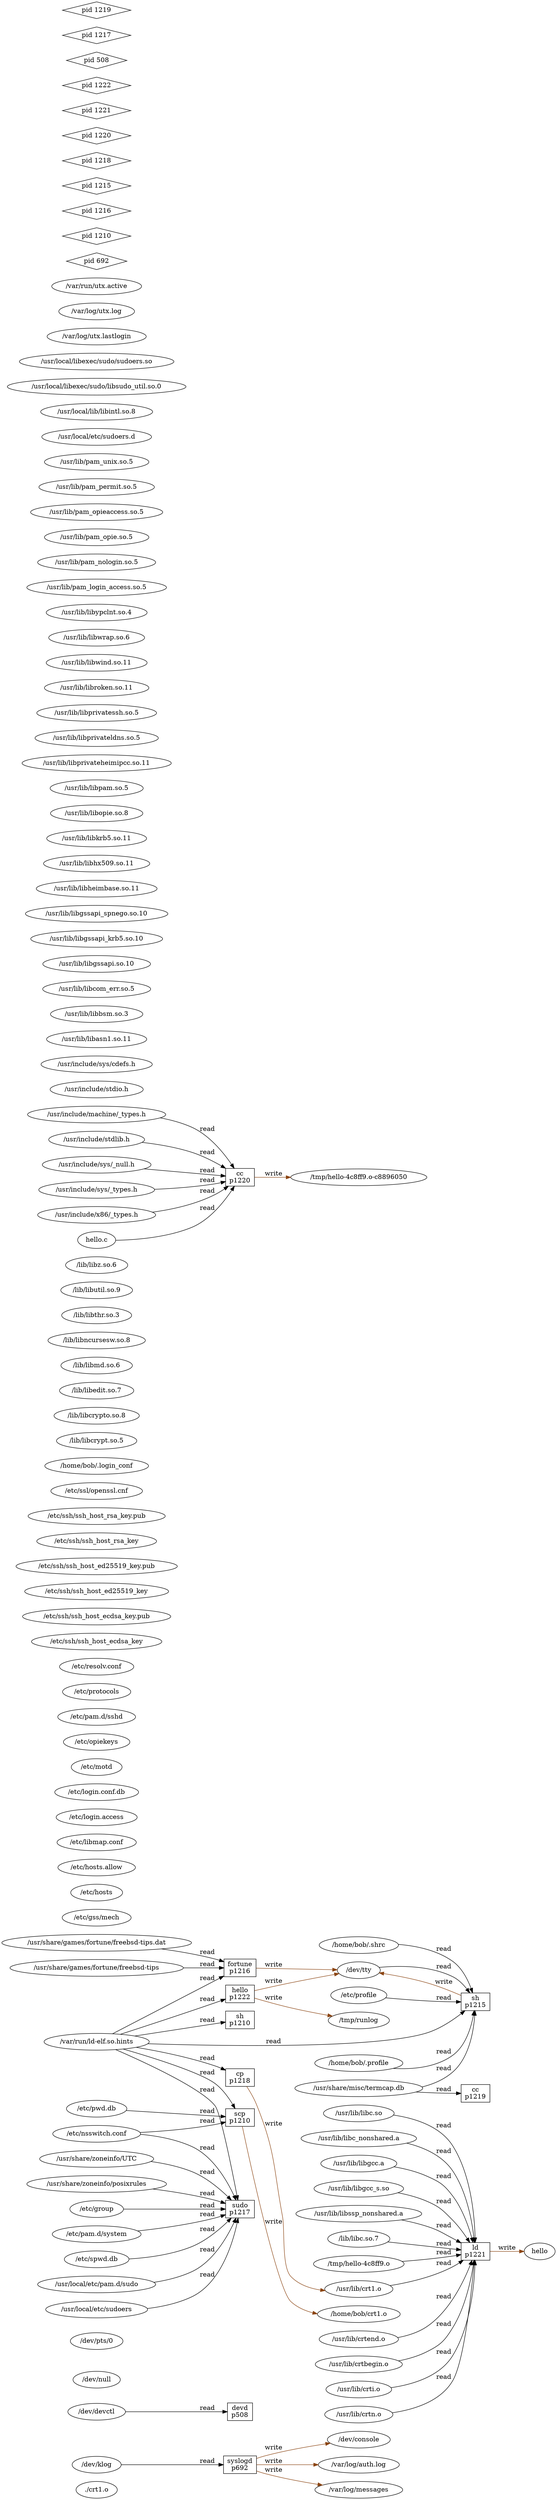strict digraph buildinject {
rankdir="LR";
"f_./crt1.o" [label="./crt1.o"];
"f_/dev/console" [label="/dev/console"];
"f_/dev/devctl" [label="/dev/devctl"];
"f_/dev/klog" [label="/dev/klog"];
"f_/dev/null" [label="/dev/null"];
"f_/dev/pts/0" [label="/dev/pts/0"];
"f_/dev/tty" [label="/dev/tty"];
"f_/etc/group" [label="/etc/group"];
"f_/etc/gss/mech" [label="/etc/gss/mech"];
"f_/etc/hosts" [label="/etc/hosts"];
"f_/etc/hosts.allow" [label="/etc/hosts.allow"];
"f_/etc/libmap.conf" [label="/etc/libmap.conf"];
"f_/etc/login.access" [label="/etc/login.access"];
"f_/etc/login.conf.db" [label="/etc/login.conf.db"];
"f_/etc/motd" [label="/etc/motd"];
"f_/etc/nsswitch.conf" [label="/etc/nsswitch.conf"];
"f_/etc/opiekeys" [label="/etc/opiekeys"];
"f_/etc/pam.d/sshd" [label="/etc/pam.d/sshd"];
"f_/etc/pam.d/system" [label="/etc/pam.d/system"];
"f_/etc/profile" [label="/etc/profile"];
"f_/etc/protocols" [label="/etc/protocols"];
"f_/etc/pwd.db" [label="/etc/pwd.db"];
"f_/etc/resolv.conf" [label="/etc/resolv.conf"];
"f_/etc/spwd.db" [label="/etc/spwd.db"];
"f_/etc/ssh/ssh_host_ecdsa_key" [label="/etc/ssh/ssh_host_ecdsa_key"];
"f_/etc/ssh/ssh_host_ecdsa_key.pub" [label="/etc/ssh/ssh_host_ecdsa_key.pub"];
"f_/etc/ssh/ssh_host_ed25519_key" [label="/etc/ssh/ssh_host_ed25519_key"];
"f_/etc/ssh/ssh_host_ed25519_key.pub" [label="/etc/ssh/ssh_host_ed25519_key.pub"];
"f_/etc/ssh/ssh_host_rsa_key" [label="/etc/ssh/ssh_host_rsa_key"];
"f_/etc/ssh/ssh_host_rsa_key.pub" [label="/etc/ssh/ssh_host_rsa_key.pub"];
"f_/etc/ssl/openssl.cnf" [label="/etc/ssl/openssl.cnf"];
"f_/home/bob/.login_conf" [label="/home/bob/.login_conf"];
"f_/home/bob/.profile" [label="/home/bob/.profile"];
"f_/home/bob/.shrc" [label="/home/bob/.shrc"];
"f_/home/bob/crt1.o" [label="/home/bob/crt1.o"];
"f_/lib/libc.so.7" [label="/lib/libc.so.7"];
"f_/lib/libcrypt.so.5" [label="/lib/libcrypt.so.5"];
"f_/lib/libcrypto.so.8" [label="/lib/libcrypto.so.8"];
"f_/lib/libedit.so.7" [label="/lib/libedit.so.7"];
"f_/lib/libmd.so.6" [label="/lib/libmd.so.6"];
"f_/lib/libncursesw.so.8" [label="/lib/libncursesw.so.8"];
"f_/lib/libthr.so.3" [label="/lib/libthr.so.3"];
"f_/lib/libutil.so.9" [label="/lib/libutil.so.9"];
"f_/lib/libz.so.6" [label="/lib/libz.so.6"];
"f_/tmp/hello-4c8ff9.o" [label="/tmp/hello-4c8ff9.o"];
"f_/tmp/hello-4c8ff9.o-c8896050" [label="/tmp/hello-4c8ff9.o-c8896050"];
"f_/tmp/runlog" [label="/tmp/runlog"];
"f_/usr/include/machine/_types.h" [label="/usr/include/machine/_types.h"];
"f_/usr/include/stdio.h" [label="/usr/include/stdio.h"];
"f_/usr/include/stdlib.h" [label="/usr/include/stdlib.h"];
"f_/usr/include/sys/_null.h" [label="/usr/include/sys/_null.h"];
"f_/usr/include/sys/_types.h" [label="/usr/include/sys/_types.h"];
"f_/usr/include/sys/cdefs.h" [label="/usr/include/sys/cdefs.h"];
"f_/usr/include/x86/_types.h" [label="/usr/include/x86/_types.h"];
"f_/usr/lib/crt1.o" [label="/usr/lib/crt1.o"];
"f_/usr/lib/crtbegin.o" [label="/usr/lib/crtbegin.o"];
"f_/usr/lib/crtend.o" [label="/usr/lib/crtend.o"];
"f_/usr/lib/crti.o" [label="/usr/lib/crti.o"];
"f_/usr/lib/crtn.o" [label="/usr/lib/crtn.o"];
"f_/usr/lib/libasn1.so.11" [label="/usr/lib/libasn1.so.11"];
"f_/usr/lib/libbsm.so.3" [label="/usr/lib/libbsm.so.3"];
"f_/usr/lib/libc.so" [label="/usr/lib/libc.so"];
"f_/usr/lib/libc_nonshared.a" [label="/usr/lib/libc_nonshared.a"];
"f_/usr/lib/libcom_err.so.5" [label="/usr/lib/libcom_err.so.5"];
"f_/usr/lib/libgcc.a" [label="/usr/lib/libgcc.a"];
"f_/usr/lib/libgcc_s.so" [label="/usr/lib/libgcc_s.so"];
"f_/usr/lib/libgssapi.so.10" [label="/usr/lib/libgssapi.so.10"];
"f_/usr/lib/libgssapi_krb5.so.10" [label="/usr/lib/libgssapi_krb5.so.10"];
"f_/usr/lib/libgssapi_spnego.so.10" [label="/usr/lib/libgssapi_spnego.so.10"];
"f_/usr/lib/libheimbase.so.11" [label="/usr/lib/libheimbase.so.11"];
"f_/usr/lib/libhx509.so.11" [label="/usr/lib/libhx509.so.11"];
"f_/usr/lib/libkrb5.so.11" [label="/usr/lib/libkrb5.so.11"];
"f_/usr/lib/libopie.so.8" [label="/usr/lib/libopie.so.8"];
"f_/usr/lib/libpam.so.5" [label="/usr/lib/libpam.so.5"];
"f_/usr/lib/libprivateheimipcc.so.11" [label="/usr/lib/libprivateheimipcc.so.11"];
"f_/usr/lib/libprivateldns.so.5" [label="/usr/lib/libprivateldns.so.5"];
"f_/usr/lib/libprivatessh.so.5" [label="/usr/lib/libprivatessh.so.5"];
"f_/usr/lib/libroken.so.11" [label="/usr/lib/libroken.so.11"];
"f_/usr/lib/libssp_nonshared.a" [label="/usr/lib/libssp_nonshared.a"];
"f_/usr/lib/libwind.so.11" [label="/usr/lib/libwind.so.11"];
"f_/usr/lib/libwrap.so.6" [label="/usr/lib/libwrap.so.6"];
"f_/usr/lib/libypclnt.so.4" [label="/usr/lib/libypclnt.so.4"];
"f_/usr/lib/pam_login_access.so.5" [label="/usr/lib/pam_login_access.so.5"];
"f_/usr/lib/pam_nologin.so.5" [label="/usr/lib/pam_nologin.so.5"];
"f_/usr/lib/pam_opie.so.5" [label="/usr/lib/pam_opie.so.5"];
"f_/usr/lib/pam_opieaccess.so.5" [label="/usr/lib/pam_opieaccess.so.5"];
"f_/usr/lib/pam_permit.so.5" [label="/usr/lib/pam_permit.so.5"];
"f_/usr/lib/pam_unix.so.5" [label="/usr/lib/pam_unix.so.5"];
"f_/usr/local/etc/pam.d/sudo" [label="/usr/local/etc/pam.d/sudo"];
"f_/usr/local/etc/sudoers" [label="/usr/local/etc/sudoers"];
"f_/usr/local/etc/sudoers.d" [label="/usr/local/etc/sudoers.d"];
"f_/usr/local/lib/libintl.so.8" [label="/usr/local/lib/libintl.so.8"];
"f_/usr/local/libexec/sudo/libsudo_util.so.0" [label="/usr/local/libexec/sudo/libsudo_util.so.0"];
"f_/usr/local/libexec/sudo/sudoers.so" [label="/usr/local/libexec/sudo/sudoers.so"];
"f_/usr/share/games/fortune/freebsd-tips" [label="/usr/share/games/fortune/freebsd-tips"];
"f_/usr/share/games/fortune/freebsd-tips.dat" [label="/usr/share/games/fortune/freebsd-tips.dat"];
"f_/usr/share/misc/termcap.db" [label="/usr/share/misc/termcap.db"];
"f_/usr/share/zoneinfo/UTC" [label="/usr/share/zoneinfo/UTC"];
"f_/usr/share/zoneinfo/posixrules" [label="/usr/share/zoneinfo/posixrules"];
"f_/var/log/auth.log" [label="/var/log/auth.log"];
"f_/var/log/messages" [label="/var/log/messages"];
"f_/var/log/utx.lastlogin" [label="/var/log/utx.lastlogin"];
"f_/var/log/utx.log" [label="/var/log/utx.log"];
"f_/var/run/ld-elf.so.hints" [label="/var/run/ld-elf.so.hints"];
"f_/var/run/utx.active" [label="/var/run/utx.active"];
"f_hello" [label="hello"];
"f_hello.c" [label="hello.c"];
    p_692 [label="pid 692", shape="diamond"];
    "p_692_syslogd" [label="syslogd
p692", shape="box"];
    "p_692_syslogd" -> "f_/dev/console" [label="write", color="saddlebrown"];
    p_692 [label="pid 692", shape="diamond"];
    "p_692_syslogd" [label="syslogd
p692", shape="box"];
    "p_692_syslogd" -> "f_/var/log/messages" [label="write", color="saddlebrown"];
    p_692 [label="pid 692", shape="diamond"];
    "p_692_syslogd" [label="syslogd
p692", shape="box"];
    "p_692_syslogd" -> "f_/var/log/auth.log" [label="write", color="saddlebrown"];
    p_692 [label="pid 692", shape="diamond"];
    "p_692_syslogd" [label="syslogd
p692", shape="box"];
    "p_692_syslogd" -> "f_/var/log/auth.log" [label="write", color="saddlebrown"];
    p_1210 [label="pid 1210", shape="diamond"];
    "p_1210_scp" [label="scp
p1210", shape="box"];
    "p_1210_scp" -> "f_/home/bob/crt1.o" [label="write", color="saddlebrown"];
    p_692 [label="pid 692", shape="diamond"];
    "p_692_syslogd" [label="syslogd
p692", shape="box"];
    "p_692_syslogd" -> "f_/var/log/auth.log" [label="write", color="saddlebrown"];
    p_692 [label="pid 692", shape="diamond"];
    "p_692_syslogd" [label="syslogd
p692", shape="box"];
    "p_692_syslogd" -> "f_/var/log/auth.log" [label="write", color="saddlebrown"];
    p_692 [label="pid 692", shape="diamond"];
    "p_692_syslogd" [label="syslogd
p692", shape="box"];
    "p_692_syslogd" -> "f_/dev/console" [label="write", color="saddlebrown"];
    p_692 [label="pid 692", shape="diamond"];
    "p_692_syslogd" [label="syslogd
p692", shape="box"];
    "p_692_syslogd" -> "f_/var/log/messages" [label="write", color="saddlebrown"];
    p_692 [label="pid 692", shape="diamond"];
    "p_692_syslogd" [label="syslogd
p692", shape="box"];
    "p_692_syslogd" -> "f_/var/log/auth.log" [label="write", color="saddlebrown"];
    p_692 [label="pid 692", shape="diamond"];
    "p_692_syslogd" [label="syslogd
p692", shape="box"];
    "p_692_syslogd" -> "f_/var/log/auth.log" [label="write", color="saddlebrown"];
    p_1216 [label="pid 1216", shape="diamond"];
    "p_1216_fortune" [label="fortune
p1216", shape="box"];
    "p_1216_fortune" -> "f_/dev/tty" [label="write", color="saddlebrown"];
    p_1216 [label="pid 1216", shape="diamond"];
    "p_1216_fortune" [label="fortune
p1216", shape="box"];
    "p_1216_fortune" -> "f_/dev/tty" [label="write", color="saddlebrown"];
    p_1215 [label="pid 1215", shape="diamond"];
    "p_1215_sh" [label="sh
p1215", shape="box"];
    "p_1215_sh" -> "f_/dev/tty" [label="write", color="saddlebrown"];
    p_1215 [label="pid 1215", shape="diamond"];
    "p_1215_sh" [label="sh
p1215", shape="box"];
    "p_1215_sh" -> "f_/dev/tty" [label="write", color="saddlebrown"];
    p_1215 [label="pid 1215", shape="diamond"];
    "p_1215_sh" [label="sh
p1215", shape="box"];
    "p_1215_sh" -> "f_/dev/tty" [label="write", color="saddlebrown"];
    p_1215 [label="pid 1215", shape="diamond"];
    "p_1215_sh" [label="sh
p1215", shape="box"];
    "p_1215_sh" -> "f_/dev/tty" [label="write", color="saddlebrown"];
    p_1215 [label="pid 1215", shape="diamond"];
    "p_1215_sh" [label="sh
p1215", shape="box"];
    "p_1215_sh" -> "f_/dev/tty" [label="write", color="saddlebrown"];
    p_1215 [label="pid 1215", shape="diamond"];
    "p_1215_sh" [label="sh
p1215", shape="box"];
    "p_1215_sh" -> "f_/dev/tty" [label="write", color="saddlebrown"];
    p_1215 [label="pid 1215", shape="diamond"];
    "p_1215_sh" [label="sh
p1215", shape="box"];
    "p_1215_sh" -> "f_/dev/tty" [label="write", color="saddlebrown"];
    p_1215 [label="pid 1215", shape="diamond"];
    "p_1215_sh" [label="sh
p1215", shape="box"];
    "p_1215_sh" -> "f_/dev/tty" [label="write", color="saddlebrown"];
    p_1215 [label="pid 1215", shape="diamond"];
    "p_1215_sh" [label="sh
p1215", shape="box"];
    "p_1215_sh" -> "f_/dev/tty" [label="write", color="saddlebrown"];
    p_1215 [label="pid 1215", shape="diamond"];
    "p_1215_sh" [label="sh
p1215", shape="box"];
    "p_1215_sh" -> "f_/dev/tty" [label="write", color="saddlebrown"];
    p_1215 [label="pid 1215", shape="diamond"];
    "p_1215_sh" [label="sh
p1215", shape="box"];
    "p_1215_sh" -> "f_/dev/tty" [label="write", color="saddlebrown"];
    p_1215 [label="pid 1215", shape="diamond"];
    "p_1215_sh" [label="sh
p1215", shape="box"];
    "p_1215_sh" -> "f_/dev/tty" [label="write", color="saddlebrown"];
    p_1215 [label="pid 1215", shape="diamond"];
    "p_1215_sh" [label="sh
p1215", shape="box"];
    "p_1215_sh" -> "f_/dev/tty" [label="write", color="saddlebrown"];
    p_1215 [label="pid 1215", shape="diamond"];
    "p_1215_sh" [label="sh
p1215", shape="box"];
    "p_1215_sh" -> "f_/dev/tty" [label="write", color="saddlebrown"];
    p_1215 [label="pid 1215", shape="diamond"];
    "p_1215_sh" [label="sh
p1215", shape="box"];
    "p_1215_sh" -> "f_/dev/tty" [label="write", color="saddlebrown"];
    p_1215 [label="pid 1215", shape="diamond"];
    "p_1215_sh" [label="sh
p1215", shape="box"];
    "p_1215_sh" -> "f_/dev/tty" [label="write", color="saddlebrown"];
    p_1215 [label="pid 1215", shape="diamond"];
    "p_1215_sh" [label="sh
p1215", shape="box"];
    "p_1215_sh" -> "f_/dev/tty" [label="write", color="saddlebrown"];
    p_1215 [label="pid 1215", shape="diamond"];
    "p_1215_sh" [label="sh
p1215", shape="box"];
    "p_1215_sh" -> "f_/dev/tty" [label="write", color="saddlebrown"];
    p_1215 [label="pid 1215", shape="diamond"];
    "p_1215_sh" [label="sh
p1215", shape="box"];
    "p_1215_sh" -> "f_/dev/tty" [label="write", color="saddlebrown"];
    p_1215 [label="pid 1215", shape="diamond"];
    "p_1215_sh" [label="sh
p1215", shape="box"];
    "p_1215_sh" -> "f_/dev/tty" [label="write", color="saddlebrown"];
    p_1215 [label="pid 1215", shape="diamond"];
    "p_1215_sh" [label="sh
p1215", shape="box"];
    "p_1215_sh" -> "f_/dev/tty" [label="write", color="saddlebrown"];
    p_1215 [label="pid 1215", shape="diamond"];
    "p_1215_sh" [label="sh
p1215", shape="box"];
    "p_1215_sh" -> "f_/dev/tty" [label="write", color="saddlebrown"];
    p_1215 [label="pid 1215", shape="diamond"];
    "p_1215_sh" [label="sh
p1215", shape="box"];
    "p_1215_sh" -> "f_/dev/tty" [label="write", color="saddlebrown"];
    p_1215 [label="pid 1215", shape="diamond"];
    "p_1215_sh" [label="sh
p1215", shape="box"];
    "p_1215_sh" -> "f_/dev/tty" [label="write", color="saddlebrown"];
    p_1215 [label="pid 1215", shape="diamond"];
    "p_1215_sh" [label="sh
p1215", shape="box"];
    "p_1215_sh" -> "f_/dev/tty" [label="write", color="saddlebrown"];
    p_1215 [label="pid 1215", shape="diamond"];
    "p_1215_sh" [label="sh
p1215", shape="box"];
    "p_1215_sh" -> "f_/dev/tty" [label="write", color="saddlebrown"];
    p_1215 [label="pid 1215", shape="diamond"];
    "p_1215_sh" [label="sh
p1215", shape="box"];
    "p_1215_sh" -> "f_/dev/tty" [label="write", color="saddlebrown"];
    p_692 [label="pid 692", shape="diamond"];
    "p_692_syslogd" [label="syslogd
p692", shape="box"];
    "p_692_syslogd" -> "f_/var/log/auth.log" [label="write", color="saddlebrown"];
    p_1218 [label="pid 1218", shape="diamond"];
    "p_1218_cp" [label="cp
p1218", shape="box"];
    "p_1218_cp" -> "f_/usr/lib/crt1.o" [label="write", color="saddlebrown"];
    p_1215 [label="pid 1215", shape="diamond"];
    "p_1215_sh" [label="sh
p1215", shape="box"];
    "p_1215_sh" -> "f_/dev/tty" [label="write", color="saddlebrown"];
    p_1215 [label="pid 1215", shape="diamond"];
    "p_1215_sh" [label="sh
p1215", shape="box"];
    "p_1215_sh" -> "f_/dev/tty" [label="write", color="saddlebrown"];
    p_1215 [label="pid 1215", shape="diamond"];
    "p_1215_sh" [label="sh
p1215", shape="box"];
    "p_1215_sh" -> "f_/dev/tty" [label="write", color="saddlebrown"];
    p_1215 [label="pid 1215", shape="diamond"];
    "p_1215_sh" [label="sh
p1215", shape="box"];
    "p_1215_sh" -> "f_/dev/tty" [label="write", color="saddlebrown"];
    p_1215 [label="pid 1215", shape="diamond"];
    "p_1215_sh" [label="sh
p1215", shape="box"];
    "p_1215_sh" -> "f_/dev/tty" [label="write", color="saddlebrown"];
    p_1215 [label="pid 1215", shape="diamond"];
    "p_1215_sh" [label="sh
p1215", shape="box"];
    "p_1215_sh" -> "f_/dev/tty" [label="write", color="saddlebrown"];
    p_1215 [label="pid 1215", shape="diamond"];
    "p_1215_sh" [label="sh
p1215", shape="box"];
    "p_1215_sh" -> "f_/dev/tty" [label="write", color="saddlebrown"];
    p_1215 [label="pid 1215", shape="diamond"];
    "p_1215_sh" [label="sh
p1215", shape="box"];
    "p_1215_sh" -> "f_/dev/tty" [label="write", color="saddlebrown"];
    p_1215 [label="pid 1215", shape="diamond"];
    "p_1215_sh" [label="sh
p1215", shape="box"];
    "p_1215_sh" -> "f_/dev/tty" [label="write", color="saddlebrown"];
    p_1215 [label="pid 1215", shape="diamond"];
    "p_1215_sh" [label="sh
p1215", shape="box"];
    "p_1215_sh" -> "f_/dev/tty" [label="write", color="saddlebrown"];
    p_1215 [label="pid 1215", shape="diamond"];
    "p_1215_sh" [label="sh
p1215", shape="box"];
    "p_1215_sh" -> "f_/dev/tty" [label="write", color="saddlebrown"];
    p_1215 [label="pid 1215", shape="diamond"];
    "p_1215_sh" [label="sh
p1215", shape="box"];
    "p_1215_sh" -> "f_/dev/tty" [label="write", color="saddlebrown"];
    p_1215 [label="pid 1215", shape="diamond"];
    "p_1215_sh" [label="sh
p1215", shape="box"];
    "p_1215_sh" -> "f_/dev/tty" [label="write", color="saddlebrown"];
    p_1215 [label="pid 1215", shape="diamond"];
    "p_1215_sh" [label="sh
p1215", shape="box"];
    "p_1215_sh" -> "f_/dev/tty" [label="write", color="saddlebrown"];
    p_1215 [label="pid 1215", shape="diamond"];
    "p_1215_sh" [label="sh
p1215", shape="box"];
    "p_1215_sh" -> "f_/dev/tty" [label="write", color="saddlebrown"];
    p_1215 [label="pid 1215", shape="diamond"];
    "p_1215_sh" [label="sh
p1215", shape="box"];
    "p_1215_sh" -> "f_/dev/tty" [label="write", color="saddlebrown"];
    p_1215 [label="pid 1215", shape="diamond"];
    "p_1215_sh" [label="sh
p1215", shape="box"];
    "p_1215_sh" -> "f_/dev/tty" [label="write", color="saddlebrown"];
    p_1215 [label="pid 1215", shape="diamond"];
    "p_1215_sh" [label="sh
p1215", shape="box"];
    "p_1215_sh" -> "f_/dev/tty" [label="write", color="saddlebrown"];
    p_1215 [label="pid 1215", shape="diamond"];
    "p_1215_sh" [label="sh
p1215", shape="box"];
    "p_1215_sh" -> "f_/dev/tty" [label="write", color="saddlebrown"];
    p_1215 [label="pid 1215", shape="diamond"];
    "p_1215_sh" [label="sh
p1215", shape="box"];
    "p_1215_sh" -> "f_/dev/tty" [label="write", color="saddlebrown"];
    p_1215 [label="pid 1215", shape="diamond"];
    "p_1215_sh" [label="sh
p1215", shape="box"];
    "p_1215_sh" -> "f_/dev/tty" [label="write", color="saddlebrown"];
    p_1220 [label="pid 1220", shape="diamond"];
    "p_1220_cc" [label="cc
p1220", shape="box"];
    "p_1220_cc" -> "f_/tmp/hello-4c8ff9.o-c8896050" [label="write", color="saddlebrown"];
    p_1220 [label="pid 1220", shape="diamond"];
    "p_1220_cc" [label="cc
p1220", shape="box"];
    "p_1220_cc" -> "f_/tmp/hello-4c8ff9.o-c8896050" [label="write", color="saddlebrown"];
    p_1220 [label="pid 1220", shape="diamond"];
    "p_1220_cc" [label="cc
p1220", shape="box"];
    "p_1220_cc" -> "f_/tmp/hello-4c8ff9.o-c8896050" [label="write", color="saddlebrown"];
    p_1221 [label="pid 1221", shape="diamond"];
    "p_1221_ld" [label="ld
p1221", shape="box"];
    "p_1221_ld" -> "f_hello" [label="write", color="saddlebrown"];
    p_1221 [label="pid 1221", shape="diamond"];
    "p_1221_ld" [label="ld
p1221", shape="box"];
    "p_1221_ld" -> "f_hello" [label="write", color="saddlebrown"];
    p_1221 [label="pid 1221", shape="diamond"];
    "p_1221_ld" [label="ld
p1221", shape="box"];
    "p_1221_ld" -> "f_hello" [label="write", color="saddlebrown"];
    p_1221 [label="pid 1221", shape="diamond"];
    "p_1221_ld" [label="ld
p1221", shape="box"];
    "p_1221_ld" -> "f_hello" [label="write", color="saddlebrown"];
    p_1221 [label="pid 1221", shape="diamond"];
    "p_1221_ld" [label="ld
p1221", shape="box"];
    "p_1221_ld" -> "f_hello" [label="write", color="saddlebrown"];
    p_1221 [label="pid 1221", shape="diamond"];
    "p_1221_ld" [label="ld
p1221", shape="box"];
    "p_1221_ld" -> "f_hello" [label="write", color="saddlebrown"];
    p_1221 [label="pid 1221", shape="diamond"];
    "p_1221_ld" [label="ld
p1221", shape="box"];
    "p_1221_ld" -> "f_hello" [label="write", color="saddlebrown"];
    p_1221 [label="pid 1221", shape="diamond"];
    "p_1221_ld" [label="ld
p1221", shape="box"];
    "p_1221_ld" -> "f_hello" [label="write", color="saddlebrown"];
    p_1221 [label="pid 1221", shape="diamond"];
    "p_1221_ld" [label="ld
p1221", shape="box"];
    "p_1221_ld" -> "f_hello" [label="write", color="saddlebrown"];
    p_1221 [label="pid 1221", shape="diamond"];
    "p_1221_ld" [label="ld
p1221", shape="box"];
    "p_1221_ld" -> "f_hello" [label="write", color="saddlebrown"];
    p_1221 [label="pid 1221", shape="diamond"];
    "p_1221_ld" [label="ld
p1221", shape="box"];
    "p_1221_ld" -> "f_hello" [label="write", color="saddlebrown"];
    p_1221 [label="pid 1221", shape="diamond"];
    "p_1221_ld" [label="ld
p1221", shape="box"];
    "p_1221_ld" -> "f_hello" [label="write", color="saddlebrown"];
    p_1221 [label="pid 1221", shape="diamond"];
    "p_1221_ld" [label="ld
p1221", shape="box"];
    "p_1221_ld" -> "f_hello" [label="write", color="saddlebrown"];
    p_1221 [label="pid 1221", shape="diamond"];
    "p_1221_ld" [label="ld
p1221", shape="box"];
    "p_1221_ld" -> "f_hello" [label="write", color="saddlebrown"];
    p_1221 [label="pid 1221", shape="diamond"];
    "p_1221_ld" [label="ld
p1221", shape="box"];
    "p_1221_ld" -> "f_hello" [label="write", color="saddlebrown"];
    p_1221 [label="pid 1221", shape="diamond"];
    "p_1221_ld" [label="ld
p1221", shape="box"];
    "p_1221_ld" -> "f_hello" [label="write", color="saddlebrown"];
    p_1221 [label="pid 1221", shape="diamond"];
    "p_1221_ld" [label="ld
p1221", shape="box"];
    "p_1221_ld" -> "f_hello" [label="write", color="saddlebrown"];
    p_1221 [label="pid 1221", shape="diamond"];
    "p_1221_ld" [label="ld
p1221", shape="box"];
    "p_1221_ld" -> "f_hello" [label="write", color="saddlebrown"];
    p_1221 [label="pid 1221", shape="diamond"];
    "p_1221_ld" [label="ld
p1221", shape="box"];
    "p_1221_ld" -> "f_hello" [label="write", color="saddlebrown"];
    p_1221 [label="pid 1221", shape="diamond"];
    "p_1221_ld" [label="ld
p1221", shape="box"];
    "p_1221_ld" -> "f_hello" [label="write", color="saddlebrown"];
    p_1221 [label="pid 1221", shape="diamond"];
    "p_1221_ld" [label="ld
p1221", shape="box"];
    "p_1221_ld" -> "f_hello" [label="write", color="saddlebrown"];
    p_1221 [label="pid 1221", shape="diamond"];
    "p_1221_ld" [label="ld
p1221", shape="box"];
    "p_1221_ld" -> "f_hello" [label="write", color="saddlebrown"];
    p_1221 [label="pid 1221", shape="diamond"];
    "p_1221_ld" [label="ld
p1221", shape="box"];
    "p_1221_ld" -> "f_hello" [label="write", color="saddlebrown"];
    p_1221 [label="pid 1221", shape="diamond"];
    "p_1221_ld" [label="ld
p1221", shape="box"];
    "p_1221_ld" -> "f_hello" [label="write", color="saddlebrown"];
    p_1221 [label="pid 1221", shape="diamond"];
    "p_1221_ld" [label="ld
p1221", shape="box"];
    "p_1221_ld" -> "f_hello" [label="write", color="saddlebrown"];
    p_1221 [label="pid 1221", shape="diamond"];
    "p_1221_ld" [label="ld
p1221", shape="box"];
    "p_1221_ld" -> "f_hello" [label="write", color="saddlebrown"];
    p_1221 [label="pid 1221", shape="diamond"];
    "p_1221_ld" [label="ld
p1221", shape="box"];
    "p_1221_ld" -> "f_hello" [label="write", color="saddlebrown"];
    p_1221 [label="pid 1221", shape="diamond"];
    "p_1221_ld" [label="ld
p1221", shape="box"];
    "p_1221_ld" -> "f_hello" [label="write", color="saddlebrown"];
    p_1221 [label="pid 1221", shape="diamond"];
    "p_1221_ld" [label="ld
p1221", shape="box"];
    "p_1221_ld" -> "f_hello" [label="write", color="saddlebrown"];
    p_1221 [label="pid 1221", shape="diamond"];
    "p_1221_ld" [label="ld
p1221", shape="box"];
    "p_1221_ld" -> "f_hello" [label="write", color="saddlebrown"];
    p_1221 [label="pid 1221", shape="diamond"];
    "p_1221_ld" [label="ld
p1221", shape="box"];
    "p_1221_ld" -> "f_hello" [label="write", color="saddlebrown"];
    p_1221 [label="pid 1221", shape="diamond"];
    "p_1221_ld" [label="ld
p1221", shape="box"];
    "p_1221_ld" -> "f_hello" [label="write", color="saddlebrown"];
    p_1221 [label="pid 1221", shape="diamond"];
    "p_1221_ld" [label="ld
p1221", shape="box"];
    "p_1221_ld" -> "f_hello" [label="write", color="saddlebrown"];
    p_1221 [label="pid 1221", shape="diamond"];
    "p_1221_ld" [label="ld
p1221", shape="box"];
    "p_1221_ld" -> "f_hello" [label="write", color="saddlebrown"];
    p_1221 [label="pid 1221", shape="diamond"];
    "p_1221_ld" [label="ld
p1221", shape="box"];
    "p_1221_ld" -> "f_hello" [label="write", color="saddlebrown"];
    p_1221 [label="pid 1221", shape="diamond"];
    "p_1221_ld" [label="ld
p1221", shape="box"];
    "p_1221_ld" -> "f_hello" [label="write", color="saddlebrown"];
    p_1221 [label="pid 1221", shape="diamond"];
    "p_1221_ld" [label="ld
p1221", shape="box"];
    "p_1221_ld" -> "f_hello" [label="write", color="saddlebrown"];
    p_1221 [label="pid 1221", shape="diamond"];
    "p_1221_ld" [label="ld
p1221", shape="box"];
    "p_1221_ld" -> "f_hello" [label="write", color="saddlebrown"];
    p_1221 [label="pid 1221", shape="diamond"];
    "p_1221_ld" [label="ld
p1221", shape="box"];
    "p_1221_ld" -> "f_hello" [label="write", color="saddlebrown"];
    p_1221 [label="pid 1221", shape="diamond"];
    "p_1221_ld" [label="ld
p1221", shape="box"];
    "p_1221_ld" -> "f_hello" [label="write", color="saddlebrown"];
    p_1221 [label="pid 1221", shape="diamond"];
    "p_1221_ld" [label="ld
p1221", shape="box"];
    "p_1221_ld" -> "f_hello" [label="write", color="saddlebrown"];
    p_1221 [label="pid 1221", shape="diamond"];
    "p_1221_ld" [label="ld
p1221", shape="box"];
    "p_1221_ld" -> "f_hello" [label="write", color="saddlebrown"];
    p_1221 [label="pid 1221", shape="diamond"];
    "p_1221_ld" [label="ld
p1221", shape="box"];
    "p_1221_ld" -> "f_hello" [label="write", color="saddlebrown"];
    p_1221 [label="pid 1221", shape="diamond"];
    "p_1221_ld" [label="ld
p1221", shape="box"];
    "p_1221_ld" -> "f_hello" [label="write", color="saddlebrown"];
    p_1221 [label="pid 1221", shape="diamond"];
    "p_1221_ld" [label="ld
p1221", shape="box"];
    "p_1221_ld" -> "f_hello" [label="write", color="saddlebrown"];
    p_1221 [label="pid 1221", shape="diamond"];
    "p_1221_ld" [label="ld
p1221", shape="box"];
    "p_1221_ld" -> "f_hello" [label="write", color="saddlebrown"];
    p_1221 [label="pid 1221", shape="diamond"];
    "p_1221_ld" [label="ld
p1221", shape="box"];
    "p_1221_ld" -> "f_hello" [label="write", color="saddlebrown"];
    p_1215 [label="pid 1215", shape="diamond"];
    "p_1215_sh" [label="sh
p1215", shape="box"];
    "p_1215_sh" -> "f_/dev/tty" [label="write", color="saddlebrown"];
    p_1215 [label="pid 1215", shape="diamond"];
    "p_1215_sh" [label="sh
p1215", shape="box"];
    "p_1215_sh" -> "f_/dev/tty" [label="write", color="saddlebrown"];
    p_1215 [label="pid 1215", shape="diamond"];
    "p_1215_sh" [label="sh
p1215", shape="box"];
    "p_1215_sh" -> "f_/dev/tty" [label="write", color="saddlebrown"];
    p_1215 [label="pid 1215", shape="diamond"];
    "p_1215_sh" [label="sh
p1215", shape="box"];
    "p_1215_sh" -> "f_/dev/tty" [label="write", color="saddlebrown"];
    p_1215 [label="pid 1215", shape="diamond"];
    "p_1215_sh" [label="sh
p1215", shape="box"];
    "p_1215_sh" -> "f_/dev/tty" [label="write", color="saddlebrown"];
    p_1215 [label="pid 1215", shape="diamond"];
    "p_1215_sh" [label="sh
p1215", shape="box"];
    "p_1215_sh" -> "f_/dev/tty" [label="write", color="saddlebrown"];
    p_1215 [label="pid 1215", shape="diamond"];
    "p_1215_sh" [label="sh
p1215", shape="box"];
    "p_1215_sh" -> "f_/dev/tty" [label="write", color="saddlebrown"];
    p_1215 [label="pid 1215", shape="diamond"];
    "p_1215_sh" [label="sh
p1215", shape="box"];
    "p_1215_sh" -> "f_/dev/tty" [label="write", color="saddlebrown"];
    p_1215 [label="pid 1215", shape="diamond"];
    "p_1215_sh" [label="sh
p1215", shape="box"];
    "p_1215_sh" -> "f_/dev/tty" [label="write", color="saddlebrown"];
    p_1222 [label="pid 1222", shape="diamond"];
    "p_1222_hello" [label="hello
p1222", shape="box"];
    "p_1222_hello" -> "f_/dev/tty" [label="write", color="saddlebrown"];
    p_1222 [label="pid 1222", shape="diamond"];
    "p_1222_hello" [label="hello
p1222", shape="box"];
    "p_1222_hello" -> "f_/tmp/runlog" [label="write", color="saddlebrown"];
    p_1215 [label="pid 1215", shape="diamond"];
    "p_1215_sh" [label="sh
p1215", shape="box"];
    "p_1215_sh" -> "f_/dev/tty" [label="write", color="saddlebrown"];
    p_692 [label="pid 692", shape="diamond"];
    "p_692_syslogd" [label="syslogd
p692", shape="box"];
    "f_/dev/klog" -> "p_692_syslogd" [label="read", color="black"];
    p_692 [label="pid 692", shape="diamond"];
    "p_692_syslogd" [label="syslogd
p692", shape="box"];
    "f_/dev/klog" -> "p_692_syslogd" [label="read", color="black"];
    p_1210 [label="pid 1210", shape="diamond"];
    "p_1210_sh" [label="sh
p1210", shape="box"];
    "f_/var/run/ld-elf.so.hints" -> "p_1210_sh" [label="read", color="black"];
    p_1210 [label="pid 1210", shape="diamond"];
    "p_1210_sh" [label="sh
p1210", shape="box"];
    "f_/var/run/ld-elf.so.hints" -> "p_1210_sh" [label="read", color="black"];
    p_1210 [label="pid 1210", shape="diamond"];
    "p_1210_scp" [label="scp
p1210", shape="box"];
    "f_/var/run/ld-elf.so.hints" -> "p_1210_scp" [label="read", color="black"];
    p_1210 [label="pid 1210", shape="diamond"];
    "p_1210_scp" [label="scp
p1210", shape="box"];
    "f_/var/run/ld-elf.so.hints" -> "p_1210_scp" [label="read", color="black"];
    p_1210 [label="pid 1210", shape="diamond"];
    "p_1210_scp" [label="scp
p1210", shape="box"];
    "f_/etc/nsswitch.conf" -> "p_1210_scp" [label="read", color="black"];
    p_1210 [label="pid 1210", shape="diamond"];
    "p_1210_scp" [label="scp
p1210", shape="box"];
    "f_/etc/nsswitch.conf" -> "p_1210_scp" [label="read", color="black"];
    p_1210 [label="pid 1210", shape="diamond"];
    "p_1210_scp" [label="scp
p1210", shape="box"];
    "f_/etc/pwd.db" -> "p_1210_scp" [label="read", color="black"];
    p_1210 [label="pid 1210", shape="diamond"];
    "p_1210_scp" [label="scp
p1210", shape="box"];
    "f_/etc/pwd.db" -> "p_1210_scp" [label="read", color="black"];
    p_1210 [label="pid 1210", shape="diamond"];
    "p_1210_scp" [label="scp
p1210", shape="box"];
    "f_/etc/pwd.db" -> "p_1210_scp" [label="read", color="black"];
    p_1210 [label="pid 1210", shape="diamond"];
    "p_1210_scp" [label="scp
p1210", shape="box"];
    "f_/etc/pwd.db" -> "p_1210_scp" [label="read", color="black"];
    p_1210 [label="pid 1210", shape="diamond"];
    "p_1210_scp" [label="scp
p1210", shape="box"];
    "f_/etc/pwd.db" -> "p_1210_scp" [label="read", color="black"];
    p_1210 [label="pid 1210", shape="diamond"];
    "p_1210_scp" [label="scp
p1210", shape="box"];
    "f_/etc/pwd.db" -> "p_1210_scp" [label="read", color="black"];
    p_1210 [label="pid 1210", shape="diamond"];
    "p_1210_scp" [label="scp
p1210", shape="box"];
    "f_/etc/pwd.db" -> "p_1210_scp" [label="read", color="black"];
    p_1210 [label="pid 1210", shape="diamond"];
    "p_1210_scp" [label="scp
p1210", shape="box"];
    "f_/etc/pwd.db" -> "p_1210_scp" [label="read", color="black"];
    p_1210 [label="pid 1210", shape="diamond"];
    "p_1210_scp" [label="scp
p1210", shape="box"];
    "f_/etc/pwd.db" -> "p_1210_scp" [label="read", color="black"];
    p_692 [label="pid 692", shape="diamond"];
    "p_692_syslogd" [label="syslogd
p692", shape="box"];
    "f_/dev/klog" -> "p_692_syslogd" [label="read", color="black"];
    p_692 [label="pid 692", shape="diamond"];
    "p_692_syslogd" [label="syslogd
p692", shape="box"];
    "f_/dev/klog" -> "p_692_syslogd" [label="read", color="black"];
    p_508 [label="pid 508", shape="diamond"];
    "p_508_devd" [label="devd
p508", shape="box"];
    "f_/dev/devctl" -> "p_508_devd" [label="read", color="black"];
    p_1215 [label="pid 1215", shape="diamond"];
    "p_1215_sh" [label="sh
p1215", shape="box"];
    "f_/var/run/ld-elf.so.hints" -> "p_1215_sh" [label="read", color="black"];
    p_1215 [label="pid 1215", shape="diamond"];
    "p_1215_sh" [label="sh
p1215", shape="box"];
    "f_/var/run/ld-elf.so.hints" -> "p_1215_sh" [label="read", color="black"];
    p_1215 [label="pid 1215", shape="diamond"];
    "p_1215_sh" [label="sh
p1215", shape="box"];
    "f_/usr/share/misc/termcap.db" -> "p_1215_sh" [label="read", color="black"];
    p_1215 [label="pid 1215", shape="diamond"];
    "p_1215_sh" [label="sh
p1215", shape="box"];
    "f_/usr/share/misc/termcap.db" -> "p_1215_sh" [label="read", color="black"];
    p_1215 [label="pid 1215", shape="diamond"];
    "p_1215_sh" [label="sh
p1215", shape="box"];
    "f_/usr/share/misc/termcap.db" -> "p_1215_sh" [label="read", color="black"];
    p_1215 [label="pid 1215", shape="diamond"];
    "p_1215_sh" [label="sh
p1215", shape="box"];
    "f_/usr/share/misc/termcap.db" -> "p_1215_sh" [label="read", color="black"];
    p_1215 [label="pid 1215", shape="diamond"];
    "p_1215_sh" [label="sh
p1215", shape="box"];
    "f_/etc/profile" -> "p_1215_sh" [label="read", color="black"];
    p_1215 [label="pid 1215", shape="diamond"];
    "p_1215_sh" [label="sh
p1215", shape="box"];
    "f_/etc/profile" -> "p_1215_sh" [label="read", color="black"];
    p_1215 [label="pid 1215", shape="diamond"];
    "p_1215_sh" [label="sh
p1215", shape="box"];
    "f_/home/bob/.profile" -> "p_1215_sh" [label="read", color="black"];
    p_1216 [label="pid 1216", shape="diamond"];
    "p_1216_fortune" [label="fortune
p1216", shape="box"];
    "f_/var/run/ld-elf.so.hints" -> "p_1216_fortune" [label="read", color="black"];
    p_1216 [label="pid 1216", shape="diamond"];
    "p_1216_fortune" [label="fortune
p1216", shape="box"];
    "f_/var/run/ld-elf.so.hints" -> "p_1216_fortune" [label="read", color="black"];
    p_1216 [label="pid 1216", shape="diamond"];
    "p_1216_fortune" [label="fortune
p1216", shape="box"];
    "f_/usr/share/games/fortune/freebsd-tips.dat" -> "p_1216_fortune" [label="read", color="black"];
    p_1216 [label="pid 1216", shape="diamond"];
    "p_1216_fortune" [label="fortune
p1216", shape="box"];
    "f_/usr/share/games/fortune/freebsd-tips.dat" -> "p_1216_fortune" [label="read", color="black"];
    p_1216 [label="pid 1216", shape="diamond"];
    "p_1216_fortune" [label="fortune
p1216", shape="box"];
    "f_/usr/share/games/fortune/freebsd-tips" -> "p_1216_fortune" [label="read", color="black"];
    p_1215 [label="pid 1215", shape="diamond"];
    "p_1215_sh" [label="sh
p1215", shape="box"];
    "f_/home/bob/.profile" -> "p_1215_sh" [label="read", color="black"];
    p_1215 [label="pid 1215", shape="diamond"];
    "p_1215_sh" [label="sh
p1215", shape="box"];
    "f_/home/bob/.shrc" -> "p_1215_sh" [label="read", color="black"];
    p_1215 [label="pid 1215", shape="diamond"];
    "p_1215_sh" [label="sh
p1215", shape="box"];
    "f_/home/bob/.shrc" -> "p_1215_sh" [label="read", color="black"];
    p_1215 [label="pid 1215", shape="diamond"];
    "p_1215_sh" [label="sh
p1215", shape="box"];
    "f_/dev/tty" -> "p_1215_sh" [label="read", color="black"];
    p_1215 [label="pid 1215", shape="diamond"];
    "p_1215_sh" [label="sh
p1215", shape="box"];
    "f_/dev/tty" -> "p_1215_sh" [label="read", color="black"];
    p_1215 [label="pid 1215", shape="diamond"];
    "p_1215_sh" [label="sh
p1215", shape="box"];
    "f_/dev/tty" -> "p_1215_sh" [label="read", color="black"];
    p_1215 [label="pid 1215", shape="diamond"];
    "p_1215_sh" [label="sh
p1215", shape="box"];
    "f_/dev/tty" -> "p_1215_sh" [label="read", color="black"];
    p_1215 [label="pid 1215", shape="diamond"];
    "p_1215_sh" [label="sh
p1215", shape="box"];
    "f_/dev/tty" -> "p_1215_sh" [label="read", color="black"];
    p_1215 [label="pid 1215", shape="diamond"];
    "p_1215_sh" [label="sh
p1215", shape="box"];
    "f_/dev/tty" -> "p_1215_sh" [label="read", color="black"];
    p_1215 [label="pid 1215", shape="diamond"];
    "p_1215_sh" [label="sh
p1215", shape="box"];
    "f_/dev/tty" -> "p_1215_sh" [label="read", color="black"];
    p_1215 [label="pid 1215", shape="diamond"];
    "p_1215_sh" [label="sh
p1215", shape="box"];
    "f_/dev/tty" -> "p_1215_sh" [label="read", color="black"];
    p_1215 [label="pid 1215", shape="diamond"];
    "p_1215_sh" [label="sh
p1215", shape="box"];
    "f_/dev/tty" -> "p_1215_sh" [label="read", color="black"];
    p_1215 [label="pid 1215", shape="diamond"];
    "p_1215_sh" [label="sh
p1215", shape="box"];
    "f_/dev/tty" -> "p_1215_sh" [label="read", color="black"];
    p_1215 [label="pid 1215", shape="diamond"];
    "p_1215_sh" [label="sh
p1215", shape="box"];
    "f_/dev/tty" -> "p_1215_sh" [label="read", color="black"];
    p_1215 [label="pid 1215", shape="diamond"];
    "p_1215_sh" [label="sh
p1215", shape="box"];
    "f_/dev/tty" -> "p_1215_sh" [label="read", color="black"];
    p_1215 [label="pid 1215", shape="diamond"];
    "p_1215_sh" [label="sh
p1215", shape="box"];
    "f_/dev/tty" -> "p_1215_sh" [label="read", color="black"];
    p_1215 [label="pid 1215", shape="diamond"];
    "p_1215_sh" [label="sh
p1215", shape="box"];
    "f_/dev/tty" -> "p_1215_sh" [label="read", color="black"];
    p_1215 [label="pid 1215", shape="diamond"];
    "p_1215_sh" [label="sh
p1215", shape="box"];
    "f_/dev/tty" -> "p_1215_sh" [label="read", color="black"];
    p_1215 [label="pid 1215", shape="diamond"];
    "p_1215_sh" [label="sh
p1215", shape="box"];
    "f_/dev/tty" -> "p_1215_sh" [label="read", color="black"];
    p_1215 [label="pid 1215", shape="diamond"];
    "p_1215_sh" [label="sh
p1215", shape="box"];
    "f_/dev/tty" -> "p_1215_sh" [label="read", color="black"];
    p_1215 [label="pid 1215", shape="diamond"];
    "p_1215_sh" [label="sh
p1215", shape="box"];
    "f_/dev/tty" -> "p_1215_sh" [label="read", color="black"];
    p_1215 [label="pid 1215", shape="diamond"];
    "p_1215_sh" [label="sh
p1215", shape="box"];
    "f_/dev/tty" -> "p_1215_sh" [label="read", color="black"];
    p_1215 [label="pid 1215", shape="diamond"];
    "p_1215_sh" [label="sh
p1215", shape="box"];
    "f_/dev/tty" -> "p_1215_sh" [label="read", color="black"];
    p_1215 [label="pid 1215", shape="diamond"];
    "p_1215_sh" [label="sh
p1215", shape="box"];
    "f_/dev/tty" -> "p_1215_sh" [label="read", color="black"];
    p_1215 [label="pid 1215", shape="diamond"];
    "p_1215_sh" [label="sh
p1215", shape="box"];
    "f_/dev/tty" -> "p_1215_sh" [label="read", color="black"];
    p_1215 [label="pid 1215", shape="diamond"];
    "p_1215_sh" [label="sh
p1215", shape="box"];
    "f_/dev/tty" -> "p_1215_sh" [label="read", color="black"];
    p_1215 [label="pid 1215", shape="diamond"];
    "p_1215_sh" [label="sh
p1215", shape="box"];
    "f_/dev/tty" -> "p_1215_sh" [label="read", color="black"];
    p_1215 [label="pid 1215", shape="diamond"];
    "p_1215_sh" [label="sh
p1215", shape="box"];
    "f_/dev/tty" -> "p_1215_sh" [label="read", color="black"];
    p_1215 [label="pid 1215", shape="diamond"];
    "p_1215_sh" [label="sh
p1215", shape="box"];
    "f_/dev/tty" -> "p_1215_sh" [label="read", color="black"];
    p_1217 [label="pid 1217", shape="diamond"];
    "p_1217_sudo" [label="sudo
p1217", shape="box"];
    "f_/var/run/ld-elf.so.hints" -> "p_1217_sudo" [label="read", color="black"];
    p_1217 [label="pid 1217", shape="diamond"];
    "p_1217_sudo" [label="sudo
p1217", shape="box"];
    "f_/var/run/ld-elf.so.hints" -> "p_1217_sudo" [label="read", color="black"];
    p_1217 [label="pid 1217", shape="diamond"];
    "p_1217_sudo" [label="sudo
p1217", shape="box"];
    "f_/usr/share/zoneinfo/UTC" -> "p_1217_sudo" [label="read", color="black"];
    p_1217 [label="pid 1217", shape="diamond"];
    "p_1217_sudo" [label="sudo
p1217", shape="box"];
    "f_/usr/share/zoneinfo/posixrules" -> "p_1217_sudo" [label="read", color="black"];
    p_1217 [label="pid 1217", shape="diamond"];
    "p_1217_sudo" [label="sudo
p1217", shape="box"];
    "f_/etc/nsswitch.conf" -> "p_1217_sudo" [label="read", color="black"];
    p_1217 [label="pid 1217", shape="diamond"];
    "p_1217_sudo" [label="sudo
p1217", shape="box"];
    "f_/etc/nsswitch.conf" -> "p_1217_sudo" [label="read", color="black"];
    p_1217 [label="pid 1217", shape="diamond"];
    "p_1217_sudo" [label="sudo
p1217", shape="box"];
    "f_/etc/spwd.db" -> "p_1217_sudo" [label="read", color="black"];
    p_1217 [label="pid 1217", shape="diamond"];
    "p_1217_sudo" [label="sudo
p1217", shape="box"];
    "f_/etc/spwd.db" -> "p_1217_sudo" [label="read", color="black"];
    p_1217 [label="pid 1217", shape="diamond"];
    "p_1217_sudo" [label="sudo
p1217", shape="box"];
    "f_/etc/spwd.db" -> "p_1217_sudo" [label="read", color="black"];
    p_1217 [label="pid 1217", shape="diamond"];
    "p_1217_sudo" [label="sudo
p1217", shape="box"];
    "f_/etc/spwd.db" -> "p_1217_sudo" [label="read", color="black"];
    p_1217 [label="pid 1217", shape="diamond"];
    "p_1217_sudo" [label="sudo
p1217", shape="box"];
    "f_/etc/spwd.db" -> "p_1217_sudo" [label="read", color="black"];
    p_1217 [label="pid 1217", shape="diamond"];
    "p_1217_sudo" [label="sudo
p1217", shape="box"];
    "f_/etc/spwd.db" -> "p_1217_sudo" [label="read", color="black"];
    p_1217 [label="pid 1217", shape="diamond"];
    "p_1217_sudo" [label="sudo
p1217", shape="box"];
    "f_/etc/spwd.db" -> "p_1217_sudo" [label="read", color="black"];
    p_1217 [label="pid 1217", shape="diamond"];
    "p_1217_sudo" [label="sudo
p1217", shape="box"];
    "f_/etc/spwd.db" -> "p_1217_sudo" [label="read", color="black"];
    p_1217 [label="pid 1217", shape="diamond"];
    "p_1217_sudo" [label="sudo
p1217", shape="box"];
    "f_/etc/spwd.db" -> "p_1217_sudo" [label="read", color="black"];
    p_1217 [label="pid 1217", shape="diamond"];
    "p_1217_sudo" [label="sudo
p1217", shape="box"];
    "f_/etc/spwd.db" -> "p_1217_sudo" [label="read", color="black"];
    p_1217 [label="pid 1217", shape="diamond"];
    "p_1217_sudo" [label="sudo
p1217", shape="box"];
    "f_/etc/spwd.db" -> "p_1217_sudo" [label="read", color="black"];
    p_1217 [label="pid 1217", shape="diamond"];
    "p_1217_sudo" [label="sudo
p1217", shape="box"];
    "f_/etc/spwd.db" -> "p_1217_sudo" [label="read", color="black"];
    p_1217 [label="pid 1217", shape="diamond"];
    "p_1217_sudo" [label="sudo
p1217", shape="box"];
    "f_/etc/spwd.db" -> "p_1217_sudo" [label="read", color="black"];
    p_1217 [label="pid 1217", shape="diamond"];
    "p_1217_sudo" [label="sudo
p1217", shape="box"];
    "f_/etc/spwd.db" -> "p_1217_sudo" [label="read", color="black"];
    p_1217 [label="pid 1217", shape="diamond"];
    "p_1217_sudo" [label="sudo
p1217", shape="box"];
    "f_/etc/spwd.db" -> "p_1217_sudo" [label="read", color="black"];
    p_1217 [label="pid 1217", shape="diamond"];
    "p_1217_sudo" [label="sudo
p1217", shape="box"];
    "f_/etc/spwd.db" -> "p_1217_sudo" [label="read", color="black"];
    p_1217 [label="pid 1217", shape="diamond"];
    "p_1217_sudo" [label="sudo
p1217", shape="box"];
    "f_/etc/spwd.db" -> "p_1217_sudo" [label="read", color="black"];
    p_1217 [label="pid 1217", shape="diamond"];
    "p_1217_sudo" [label="sudo
p1217", shape="box"];
    "f_/etc/spwd.db" -> "p_1217_sudo" [label="read", color="black"];
    p_1217 [label="pid 1217", shape="diamond"];
    "p_1217_sudo" [label="sudo
p1217", shape="box"];
    "f_/etc/group" -> "p_1217_sudo" [label="read", color="black"];
    p_1217 [label="pid 1217", shape="diamond"];
    "p_1217_sudo" [label="sudo
p1217", shape="box"];
    "f_/etc/group" -> "p_1217_sudo" [label="read", color="black"];
    p_1217 [label="pid 1217", shape="diamond"];
    "p_1217_sudo" [label="sudo
p1217", shape="box"];
    "f_/usr/local/etc/sudoers" -> "p_1217_sudo" [label="read", color="black"];
    p_1217 [label="pid 1217", shape="diamond"];
    "p_1217_sudo" [label="sudo
p1217", shape="box"];
    "f_/usr/local/etc/sudoers" -> "p_1217_sudo" [label="read", color="black"];
    p_1217 [label="pid 1217", shape="diamond"];
    "p_1217_sudo" [label="sudo
p1217", shape="box"];
    "f_/etc/spwd.db" -> "p_1217_sudo" [label="read", color="black"];
    p_1217 [label="pid 1217", shape="diamond"];
    "p_1217_sudo" [label="sudo
p1217", shape="box"];
    "f_/etc/spwd.db" -> "p_1217_sudo" [label="read", color="black"];
    p_1217 [label="pid 1217", shape="diamond"];
    "p_1217_sudo" [label="sudo
p1217", shape="box"];
    "f_/etc/spwd.db" -> "p_1217_sudo" [label="read", color="black"];
    p_1217 [label="pid 1217", shape="diamond"];
    "p_1217_sudo" [label="sudo
p1217", shape="box"];
    "f_/etc/group" -> "p_1217_sudo" [label="read", color="black"];
    p_1217 [label="pid 1217", shape="diamond"];
    "p_1217_sudo" [label="sudo
p1217", shape="box"];
    "f_/etc/group" -> "p_1217_sudo" [label="read", color="black"];
    p_1217 [label="pid 1217", shape="diamond"];
    "p_1217_sudo" [label="sudo
p1217", shape="box"];
    "f_/etc/group" -> "p_1217_sudo" [label="read", color="black"];
    p_1217 [label="pid 1217", shape="diamond"];
    "p_1217_sudo" [label="sudo
p1217", shape="box"];
    "f_/usr/local/etc/pam.d/sudo" -> "p_1217_sudo" [label="read", color="black"];
    p_1217 [label="pid 1217", shape="diamond"];
    "p_1217_sudo" [label="sudo
p1217", shape="box"];
    "f_/etc/pam.d/system" -> "p_1217_sudo" [label="read", color="black"];
    p_1217 [label="pid 1217", shape="diamond"];
    "p_1217_sudo" [label="sudo
p1217", shape="box"];
    "f_/etc/pam.d/system" -> "p_1217_sudo" [label="read", color="black"];
    p_1217 [label="pid 1217", shape="diamond"];
    "p_1217_sudo" [label="sudo
p1217", shape="box"];
    "f_/etc/pam.d/system" -> "p_1217_sudo" [label="read", color="black"];
    p_1217 [label="pid 1217", shape="diamond"];
    "p_1217_sudo" [label="sudo
p1217", shape="box"];
    "f_/etc/pam.d/system" -> "p_1217_sudo" [label="read", color="black"];
    p_1217 [label="pid 1217", shape="diamond"];
    "p_1217_sudo" [label="sudo
p1217", shape="box"];
    "f_/etc/pam.d/system" -> "p_1217_sudo" [label="read", color="black"];
    p_1217 [label="pid 1217", shape="diamond"];
    "p_1217_sudo" [label="sudo
p1217", shape="box"];
    "f_/etc/pam.d/system" -> "p_1217_sudo" [label="read", color="black"];
    p_1217 [label="pid 1217", shape="diamond"];
    "p_1217_sudo" [label="sudo
p1217", shape="box"];
    "f_/usr/local/etc/pam.d/sudo" -> "p_1217_sudo" [label="read", color="black"];
    p_1217 [label="pid 1217", shape="diamond"];
    "p_1217_sudo" [label="sudo
p1217", shape="box"];
    "f_/etc/spwd.db" -> "p_1217_sudo" [label="read", color="black"];
    p_1217 [label="pid 1217", shape="diamond"];
    "p_1217_sudo" [label="sudo
p1217", shape="box"];
    "f_/etc/spwd.db" -> "p_1217_sudo" [label="read", color="black"];
    p_1217 [label="pid 1217", shape="diamond"];
    "p_1217_sudo" [label="sudo
p1217", shape="box"];
    "f_/etc/spwd.db" -> "p_1217_sudo" [label="read", color="black"];
    p_1217 [label="pid 1217", shape="diamond"];
    "p_1217_sudo" [label="sudo
p1217", shape="box"];
    "f_/etc/spwd.db" -> "p_1217_sudo" [label="read", color="black"];
    p_1217 [label="pid 1217", shape="diamond"];
    "p_1217_sudo" [label="sudo
p1217", shape="box"];
    "f_/etc/spwd.db" -> "p_1217_sudo" [label="read", color="black"];
    p_1217 [label="pid 1217", shape="diamond"];
    "p_1217_sudo" [label="sudo
p1217", shape="box"];
    "f_/etc/spwd.db" -> "p_1217_sudo" [label="read", color="black"];
    p_1218 [label="pid 1218", shape="diamond"];
    "p_1218_cp" [label="cp
p1218", shape="box"];
    "f_/var/run/ld-elf.so.hints" -> "p_1218_cp" [label="read", color="black"];
    p_1218 [label="pid 1218", shape="diamond"];
    "p_1218_cp" [label="cp
p1218", shape="box"];
    "f_/var/run/ld-elf.so.hints" -> "p_1218_cp" [label="read", color="black"];
    p_1215 [label="pid 1215", shape="diamond"];
    "p_1215_sh" [label="sh
p1215", shape="box"];
    "f_/dev/tty" -> "p_1215_sh" [label="read", color="black"];
    p_1215 [label="pid 1215", shape="diamond"];
    "p_1215_sh" [label="sh
p1215", shape="box"];
    "f_/dev/tty" -> "p_1215_sh" [label="read", color="black"];
    p_1215 [label="pid 1215", shape="diamond"];
    "p_1215_sh" [label="sh
p1215", shape="box"];
    "f_/dev/tty" -> "p_1215_sh" [label="read", color="black"];
    p_1215 [label="pid 1215", shape="diamond"];
    "p_1215_sh" [label="sh
p1215", shape="box"];
    "f_/dev/tty" -> "p_1215_sh" [label="read", color="black"];
    p_1215 [label="pid 1215", shape="diamond"];
    "p_1215_sh" [label="sh
p1215", shape="box"];
    "f_/dev/tty" -> "p_1215_sh" [label="read", color="black"];
    p_1215 [label="pid 1215", shape="diamond"];
    "p_1215_sh" [label="sh
p1215", shape="box"];
    "f_/dev/tty" -> "p_1215_sh" [label="read", color="black"];
    p_1215 [label="pid 1215", shape="diamond"];
    "p_1215_sh" [label="sh
p1215", shape="box"];
    "f_/dev/tty" -> "p_1215_sh" [label="read", color="black"];
    p_1215 [label="pid 1215", shape="diamond"];
    "p_1215_sh" [label="sh
p1215", shape="box"];
    "f_/dev/tty" -> "p_1215_sh" [label="read", color="black"];
    p_1215 [label="pid 1215", shape="diamond"];
    "p_1215_sh" [label="sh
p1215", shape="box"];
    "f_/dev/tty" -> "p_1215_sh" [label="read", color="black"];
    p_1215 [label="pid 1215", shape="diamond"];
    "p_1215_sh" [label="sh
p1215", shape="box"];
    "f_/dev/tty" -> "p_1215_sh" [label="read", color="black"];
    p_1215 [label="pid 1215", shape="diamond"];
    "p_1215_sh" [label="sh
p1215", shape="box"];
    "f_/dev/tty" -> "p_1215_sh" [label="read", color="black"];
    p_1215 [label="pid 1215", shape="diamond"];
    "p_1215_sh" [label="sh
p1215", shape="box"];
    "f_/dev/tty" -> "p_1215_sh" [label="read", color="black"];
    p_1215 [label="pid 1215", shape="diamond"];
    "p_1215_sh" [label="sh
p1215", shape="box"];
    "f_/dev/tty" -> "p_1215_sh" [label="read", color="black"];
    p_1215 [label="pid 1215", shape="diamond"];
    "p_1215_sh" [label="sh
p1215", shape="box"];
    "f_/dev/tty" -> "p_1215_sh" [label="read", color="black"];
    p_1215 [label="pid 1215", shape="diamond"];
    "p_1215_sh" [label="sh
p1215", shape="box"];
    "f_/dev/tty" -> "p_1215_sh" [label="read", color="black"];
    p_1215 [label="pid 1215", shape="diamond"];
    "p_1215_sh" [label="sh
p1215", shape="box"];
    "f_/dev/tty" -> "p_1215_sh" [label="read", color="black"];
    p_1215 [label="pid 1215", shape="diamond"];
    "p_1215_sh" [label="sh
p1215", shape="box"];
    "f_/dev/tty" -> "p_1215_sh" [label="read", color="black"];
    p_1215 [label="pid 1215", shape="diamond"];
    "p_1215_sh" [label="sh
p1215", shape="box"];
    "f_/dev/tty" -> "p_1215_sh" [label="read", color="black"];
    p_1215 [label="pid 1215", shape="diamond"];
    "p_1215_sh" [label="sh
p1215", shape="box"];
    "f_/dev/tty" -> "p_1215_sh" [label="read", color="black"];
    p_1215 [label="pid 1215", shape="diamond"];
    "p_1215_sh" [label="sh
p1215", shape="box"];
    "f_/dev/tty" -> "p_1215_sh" [label="read", color="black"];
    p_1219 [label="pid 1219", shape="diamond"];
    "p_1219_cc" [label="cc
p1219", shape="box"];
    "f_/usr/share/misc/termcap.db" -> "p_1219_cc" [label="read", color="black"];
    p_1219 [label="pid 1219", shape="diamond"];
    "p_1219_cc" [label="cc
p1219", shape="box"];
    "f_/usr/share/misc/termcap.db" -> "p_1219_cc" [label="read", color="black"];
    p_1219 [label="pid 1219", shape="diamond"];
    "p_1219_cc" [label="cc
p1219", shape="box"];
    "f_/usr/share/misc/termcap.db" -> "p_1219_cc" [label="read", color="black"];
    p_1219 [label="pid 1219", shape="diamond"];
    "p_1219_cc" [label="cc
p1219", shape="box"];
    "f_/usr/share/misc/termcap.db" -> "p_1219_cc" [label="read", color="black"];
    p_1220 [label="pid 1220", shape="diamond"];
    "p_1220_cc" [label="cc
p1220", shape="box"];
    "f_hello.c" -> "p_1220_cc" [label="read", color="black"];
    p_1220 [label="pid 1220", shape="diamond"];
    "p_1220_cc" [label="cc
p1220", shape="box"];
    "f_/usr/include/sys/_null.h" -> "p_1220_cc" [label="read", color="black"];
    p_1220 [label="pid 1220", shape="diamond"];
    "p_1220_cc" [label="cc
p1220", shape="box"];
    "f_/usr/include/sys/_types.h" -> "p_1220_cc" [label="read", color="black"];
    p_1220 [label="pid 1220", shape="diamond"];
    "p_1220_cc" [label="cc
p1220", shape="box"];
    "f_/usr/include/machine/_types.h" -> "p_1220_cc" [label="read", color="black"];
    p_1220 [label="pid 1220", shape="diamond"];
    "p_1220_cc" [label="cc
p1220", shape="box"];
    "f_/usr/include/x86/_types.h" -> "p_1220_cc" [label="read", color="black"];
    p_1220 [label="pid 1220", shape="diamond"];
    "p_1220_cc" [label="cc
p1220", shape="box"];
    "f_/usr/include/stdlib.h" -> "p_1220_cc" [label="read", color="black"];
    p_1221 [label="pid 1221", shape="diamond"];
    "p_1221_ld" [label="ld
p1221", shape="box"];
    "f_/usr/lib/crt1.o" -> "p_1221_ld" [label="read", color="black"];
    p_1221 [label="pid 1221", shape="diamond"];
    "p_1221_ld" [label="ld
p1221", shape="box"];
    "f_/usr/lib/crt1.o" -> "p_1221_ld" [label="read", color="black"];
    p_1221 [label="pid 1221", shape="diamond"];
    "p_1221_ld" [label="ld
p1221", shape="box"];
    "f_/usr/lib/crti.o" -> "p_1221_ld" [label="read", color="black"];
    p_1221 [label="pid 1221", shape="diamond"];
    "p_1221_ld" [label="ld
p1221", shape="box"];
    "f_/usr/lib/crtbegin.o" -> "p_1221_ld" [label="read", color="black"];
    p_1221 [label="pid 1221", shape="diamond"];
    "p_1221_ld" [label="ld
p1221", shape="box"];
    "f_/tmp/hello-4c8ff9.o" -> "p_1221_ld" [label="read", color="black"];
    p_1221 [label="pid 1221", shape="diamond"];
    "p_1221_ld" [label="ld
p1221", shape="box"];
    "f_/usr/lib/libgcc.a" -> "p_1221_ld" [label="read", color="black"];
    p_1221 [label="pid 1221", shape="diamond"];
    "p_1221_ld" [label="ld
p1221", shape="box"];
    "f_/usr/lib/libgcc_s.so" -> "p_1221_ld" [label="read", color="black"];
    p_1221 [label="pid 1221", shape="diamond"];
    "p_1221_ld" [label="ld
p1221", shape="box"];
    "f_/usr/lib/libgcc_s.so" -> "p_1221_ld" [label="read", color="black"];
    p_1221 [label="pid 1221", shape="diamond"];
    "p_1221_ld" [label="ld
p1221", shape="box"];
    "f_/usr/lib/libgcc_s.so" -> "p_1221_ld" [label="read", color="black"];
    p_1221 [label="pid 1221", shape="diamond"];
    "p_1221_ld" [label="ld
p1221", shape="box"];
    "f_/usr/lib/libgcc_s.so" -> "p_1221_ld" [label="read", color="black"];
    p_1221 [label="pid 1221", shape="diamond"];
    "p_1221_ld" [label="ld
p1221", shape="box"];
    "f_/usr/lib/libgcc_s.so" -> "p_1221_ld" [label="read", color="black"];
    p_1221 [label="pid 1221", shape="diamond"];
    "p_1221_ld" [label="ld
p1221", shape="box"];
    "f_/usr/lib/libgcc_s.so" -> "p_1221_ld" [label="read", color="black"];
    p_1221 [label="pid 1221", shape="diamond"];
    "p_1221_ld" [label="ld
p1221", shape="box"];
    "f_/usr/lib/libgcc_s.so" -> "p_1221_ld" [label="read", color="black"];
    p_1221 [label="pid 1221", shape="diamond"];
    "p_1221_ld" [label="ld
p1221", shape="box"];
    "f_/usr/lib/libc.so" -> "p_1221_ld" [label="read", color="black"];
    p_1221 [label="pid 1221", shape="diamond"];
    "p_1221_ld" [label="ld
p1221", shape="box"];
    "f_/usr/lib/libc.so" -> "p_1221_ld" [label="read", color="black"];
    p_1221 [label="pid 1221", shape="diamond"];
    "p_1221_ld" [label="ld
p1221", shape="box"];
    "f_/usr/lib/libc.so" -> "p_1221_ld" [label="read", color="black"];
    p_1221 [label="pid 1221", shape="diamond"];
    "p_1221_ld" [label="ld
p1221", shape="box"];
    "f_/usr/lib/libc.so" -> "p_1221_ld" [label="read", color="black"];
    p_1221 [label="pid 1221", shape="diamond"];
    "p_1221_ld" [label="ld
p1221", shape="box"];
    "f_/usr/lib/libc.so" -> "p_1221_ld" [label="read", color="black"];
    p_1221 [label="pid 1221", shape="diamond"];
    "p_1221_ld" [label="ld
p1221", shape="box"];
    "f_/usr/lib/libc.so" -> "p_1221_ld" [label="read", color="black"];
    p_1221 [label="pid 1221", shape="diamond"];
    "p_1221_ld" [label="ld
p1221", shape="box"];
    "f_/usr/lib/libc.so" -> "p_1221_ld" [label="read", color="black"];
    p_1221 [label="pid 1221", shape="diamond"];
    "p_1221_ld" [label="ld
p1221", shape="box"];
    "f_/usr/lib/libc.so" -> "p_1221_ld" [label="read", color="black"];
    p_1221 [label="pid 1221", shape="diamond"];
    "p_1221_ld" [label="ld
p1221", shape="box"];
    "f_/usr/lib/libc.so" -> "p_1221_ld" [label="read", color="black"];
    p_1221 [label="pid 1221", shape="diamond"];
    "p_1221_ld" [label="ld
p1221", shape="box"];
    "f_/usr/lib/libc.so" -> "p_1221_ld" [label="read", color="black"];
    p_1221 [label="pid 1221", shape="diamond"];
    "p_1221_ld" [label="ld
p1221", shape="box"];
    "f_/usr/lib/libc.so" -> "p_1221_ld" [label="read", color="black"];
    p_1221 [label="pid 1221", shape="diamond"];
    "p_1221_ld" [label="ld
p1221", shape="box"];
    "f_/usr/lib/libc.so" -> "p_1221_ld" [label="read", color="black"];
    p_1221 [label="pid 1221", shape="diamond"];
    "p_1221_ld" [label="ld
p1221", shape="box"];
    "f_/usr/lib/libc.so" -> "p_1221_ld" [label="read", color="black"];
    p_1221 [label="pid 1221", shape="diamond"];
    "p_1221_ld" [label="ld
p1221", shape="box"];
    "f_/usr/lib/libc.so" -> "p_1221_ld" [label="read", color="black"];
    p_1221 [label="pid 1221", shape="diamond"];
    "p_1221_ld" [label="ld
p1221", shape="box"];
    "f_/usr/lib/libc.so" -> "p_1221_ld" [label="read", color="black"];
    p_1221 [label="pid 1221", shape="diamond"];
    "p_1221_ld" [label="ld
p1221", shape="box"];
    "f_/usr/lib/libc.so" -> "p_1221_ld" [label="read", color="black"];
    p_1221 [label="pid 1221", shape="diamond"];
    "p_1221_ld" [label="ld
p1221", shape="box"];
    "f_/usr/lib/libc.so" -> "p_1221_ld" [label="read", color="black"];
    p_1221 [label="pid 1221", shape="diamond"];
    "p_1221_ld" [label="ld
p1221", shape="box"];
    "f_/lib/libc.so.7" -> "p_1221_ld" [label="read", color="black"];
    p_1221 [label="pid 1221", shape="diamond"];
    "p_1221_ld" [label="ld
p1221", shape="box"];
    "f_/lib/libc.so.7" -> "p_1221_ld" [label="read", color="black"];
    p_1221 [label="pid 1221", shape="diamond"];
    "p_1221_ld" [label="ld
p1221", shape="box"];
    "f_/lib/libc.so.7" -> "p_1221_ld" [label="read", color="black"];
    p_1221 [label="pid 1221", shape="diamond"];
    "p_1221_ld" [label="ld
p1221", shape="box"];
    "f_/lib/libc.so.7" -> "p_1221_ld" [label="read", color="black"];
    p_1221 [label="pid 1221", shape="diamond"];
    "p_1221_ld" [label="ld
p1221", shape="box"];
    "f_/lib/libc.so.7" -> "p_1221_ld" [label="read", color="black"];
    p_1221 [label="pid 1221", shape="diamond"];
    "p_1221_ld" [label="ld
p1221", shape="box"];
    "f_/lib/libc.so.7" -> "p_1221_ld" [label="read", color="black"];
    p_1221 [label="pid 1221", shape="diamond"];
    "p_1221_ld" [label="ld
p1221", shape="box"];
    "f_/lib/libc.so.7" -> "p_1221_ld" [label="read", color="black"];
    p_1221 [label="pid 1221", shape="diamond"];
    "p_1221_ld" [label="ld
p1221", shape="box"];
    "f_/lib/libc.so.7" -> "p_1221_ld" [label="read", color="black"];
    p_1221 [label="pid 1221", shape="diamond"];
    "p_1221_ld" [label="ld
p1221", shape="box"];
    "f_/lib/libc.so.7" -> "p_1221_ld" [label="read", color="black"];
    p_1221 [label="pid 1221", shape="diamond"];
    "p_1221_ld" [label="ld
p1221", shape="box"];
    "f_/lib/libc.so.7" -> "p_1221_ld" [label="read", color="black"];
    p_1221 [label="pid 1221", shape="diamond"];
    "p_1221_ld" [label="ld
p1221", shape="box"];
    "f_/lib/libc.so.7" -> "p_1221_ld" [label="read", color="black"];
    p_1221 [label="pid 1221", shape="diamond"];
    "p_1221_ld" [label="ld
p1221", shape="box"];
    "f_/lib/libc.so.7" -> "p_1221_ld" [label="read", color="black"];
    p_1221 [label="pid 1221", shape="diamond"];
    "p_1221_ld" [label="ld
p1221", shape="box"];
    "f_/lib/libc.so.7" -> "p_1221_ld" [label="read", color="black"];
    p_1221 [label="pid 1221", shape="diamond"];
    "p_1221_ld" [label="ld
p1221", shape="box"];
    "f_/lib/libc.so.7" -> "p_1221_ld" [label="read", color="black"];
    p_1221 [label="pid 1221", shape="diamond"];
    "p_1221_ld" [label="ld
p1221", shape="box"];
    "f_/lib/libc.so.7" -> "p_1221_ld" [label="read", color="black"];
    p_1221 [label="pid 1221", shape="diamond"];
    "p_1221_ld" [label="ld
p1221", shape="box"];
    "f_/lib/libc.so.7" -> "p_1221_ld" [label="read", color="black"];
    p_1221 [label="pid 1221", shape="diamond"];
    "p_1221_ld" [label="ld
p1221", shape="box"];
    "f_/lib/libc.so.7" -> "p_1221_ld" [label="read", color="black"];
    p_1221 [label="pid 1221", shape="diamond"];
    "p_1221_ld" [label="ld
p1221", shape="box"];
    "f_/lib/libc.so.7" -> "p_1221_ld" [label="read", color="black"];
    p_1221 [label="pid 1221", shape="diamond"];
    "p_1221_ld" [label="ld
p1221", shape="box"];
    "f_/lib/libc.so.7" -> "p_1221_ld" [label="read", color="black"];
    p_1221 [label="pid 1221", shape="diamond"];
    "p_1221_ld" [label="ld
p1221", shape="box"];
    "f_/lib/libc.so.7" -> "p_1221_ld" [label="read", color="black"];
    p_1221 [label="pid 1221", shape="diamond"];
    "p_1221_ld" [label="ld
p1221", shape="box"];
    "f_/lib/libc.so.7" -> "p_1221_ld" [label="read", color="black"];
    p_1221 [label="pid 1221", shape="diamond"];
    "p_1221_ld" [label="ld
p1221", shape="box"];
    "f_/lib/libc.so.7" -> "p_1221_ld" [label="read", color="black"];
    p_1221 [label="pid 1221", shape="diamond"];
    "p_1221_ld" [label="ld
p1221", shape="box"];
    "f_/lib/libc.so.7" -> "p_1221_ld" [label="read", color="black"];
    p_1221 [label="pid 1221", shape="diamond"];
    "p_1221_ld" [label="ld
p1221", shape="box"];
    "f_/lib/libc.so.7" -> "p_1221_ld" [label="read", color="black"];
    p_1221 [label="pid 1221", shape="diamond"];
    "p_1221_ld" [label="ld
p1221", shape="box"];
    "f_/lib/libc.so.7" -> "p_1221_ld" [label="read", color="black"];
    p_1221 [label="pid 1221", shape="diamond"];
    "p_1221_ld" [label="ld
p1221", shape="box"];
    "f_/lib/libc.so.7" -> "p_1221_ld" [label="read", color="black"];
    p_1221 [label="pid 1221", shape="diamond"];
    "p_1221_ld" [label="ld
p1221", shape="box"];
    "f_/lib/libc.so.7" -> "p_1221_ld" [label="read", color="black"];
    p_1221 [label="pid 1221", shape="diamond"];
    "p_1221_ld" [label="ld
p1221", shape="box"];
    "f_/lib/libc.so.7" -> "p_1221_ld" [label="read", color="black"];
    p_1221 [label="pid 1221", shape="diamond"];
    "p_1221_ld" [label="ld
p1221", shape="box"];
    "f_/lib/libc.so.7" -> "p_1221_ld" [label="read", color="black"];
    p_1221 [label="pid 1221", shape="diamond"];
    "p_1221_ld" [label="ld
p1221", shape="box"];
    "f_/lib/libc.so.7" -> "p_1221_ld" [label="read", color="black"];
    p_1221 [label="pid 1221", shape="diamond"];
    "p_1221_ld" [label="ld
p1221", shape="box"];
    "f_/lib/libc.so.7" -> "p_1221_ld" [label="read", color="black"];
    p_1221 [label="pid 1221", shape="diamond"];
    "p_1221_ld" [label="ld
p1221", shape="box"];
    "f_/lib/libc.so.7" -> "p_1221_ld" [label="read", color="black"];
    p_1221 [label="pid 1221", shape="diamond"];
    "p_1221_ld" [label="ld
p1221", shape="box"];
    "f_/lib/libc.so.7" -> "p_1221_ld" [label="read", color="black"];
    p_1221 [label="pid 1221", shape="diamond"];
    "p_1221_ld" [label="ld
p1221", shape="box"];
    "f_/lib/libc.so.7" -> "p_1221_ld" [label="read", color="black"];
    p_1221 [label="pid 1221", shape="diamond"];
    "p_1221_ld" [label="ld
p1221", shape="box"];
    "f_/lib/libc.so.7" -> "p_1221_ld" [label="read", color="black"];
    p_1221 [label="pid 1221", shape="diamond"];
    "p_1221_ld" [label="ld
p1221", shape="box"];
    "f_/lib/libc.so.7" -> "p_1221_ld" [label="read", color="black"];
    p_1221 [label="pid 1221", shape="diamond"];
    "p_1221_ld" [label="ld
p1221", shape="box"];
    "f_/lib/libc.so.7" -> "p_1221_ld" [label="read", color="black"];
    p_1221 [label="pid 1221", shape="diamond"];
    "p_1221_ld" [label="ld
p1221", shape="box"];
    "f_/lib/libc.so.7" -> "p_1221_ld" [label="read", color="black"];
    p_1221 [label="pid 1221", shape="diamond"];
    "p_1221_ld" [label="ld
p1221", shape="box"];
    "f_/lib/libc.so.7" -> "p_1221_ld" [label="read", color="black"];
    p_1221 [label="pid 1221", shape="diamond"];
    "p_1221_ld" [label="ld
p1221", shape="box"];
    "f_/usr/lib/libc_nonshared.a" -> "p_1221_ld" [label="read", color="black"];
    p_1221 [label="pid 1221", shape="diamond"];
    "p_1221_ld" [label="ld
p1221", shape="box"];
    "f_/usr/lib/libssp_nonshared.a" -> "p_1221_ld" [label="read", color="black"];
    p_1221 [label="pid 1221", shape="diamond"];
    "p_1221_ld" [label="ld
p1221", shape="box"];
    "f_/usr/lib/libgcc.a" -> "p_1221_ld" [label="read", color="black"];
    p_1221 [label="pid 1221", shape="diamond"];
    "p_1221_ld" [label="ld
p1221", shape="box"];
    "f_/usr/lib/libgcc_s.so" -> "p_1221_ld" [label="read", color="black"];
    p_1221 [label="pid 1221", shape="diamond"];
    "p_1221_ld" [label="ld
p1221", shape="box"];
    "f_/usr/lib/libgcc_s.so" -> "p_1221_ld" [label="read", color="black"];
    p_1221 [label="pid 1221", shape="diamond"];
    "p_1221_ld" [label="ld
p1221", shape="box"];
    "f_/usr/lib/libgcc_s.so" -> "p_1221_ld" [label="read", color="black"];
    p_1221 [label="pid 1221", shape="diamond"];
    "p_1221_ld" [label="ld
p1221", shape="box"];
    "f_/usr/lib/libgcc_s.so" -> "p_1221_ld" [label="read", color="black"];
    p_1221 [label="pid 1221", shape="diamond"];
    "p_1221_ld" [label="ld
p1221", shape="box"];
    "f_/usr/lib/libgcc_s.so" -> "p_1221_ld" [label="read", color="black"];
    p_1221 [label="pid 1221", shape="diamond"];
    "p_1221_ld" [label="ld
p1221", shape="box"];
    "f_/usr/lib/libgcc_s.so" -> "p_1221_ld" [label="read", color="black"];
    p_1221 [label="pid 1221", shape="diamond"];
    "p_1221_ld" [label="ld
p1221", shape="box"];
    "f_/usr/lib/libgcc_s.so" -> "p_1221_ld" [label="read", color="black"];
    p_1221 [label="pid 1221", shape="diamond"];
    "p_1221_ld" [label="ld
p1221", shape="box"];
    "f_/usr/lib/crtend.o" -> "p_1221_ld" [label="read", color="black"];
    p_1221 [label="pid 1221", shape="diamond"];
    "p_1221_ld" [label="ld
p1221", shape="box"];
    "f_/usr/lib/crtn.o" -> "p_1221_ld" [label="read", color="black"];
    p_1221 [label="pid 1221", shape="diamond"];
    "p_1221_ld" [label="ld
p1221", shape="box"];
    "f_/usr/lib/crt1.o" -> "p_1221_ld" [label="read", color="black"];
    p_1221 [label="pid 1221", shape="diamond"];
    "p_1221_ld" [label="ld
p1221", shape="box"];
    "f_/usr/lib/crti.o" -> "p_1221_ld" [label="read", color="black"];
    p_1221 [label="pid 1221", shape="diamond"];
    "p_1221_ld" [label="ld
p1221", shape="box"];
    "f_/usr/lib/crtbegin.o" -> "p_1221_ld" [label="read", color="black"];
    p_1221 [label="pid 1221", shape="diamond"];
    "p_1221_ld" [label="ld
p1221", shape="box"];
    "f_/tmp/hello-4c8ff9.o" -> "p_1221_ld" [label="read", color="black"];
    p_1215 [label="pid 1215", shape="diamond"];
    "p_1215_sh" [label="sh
p1215", shape="box"];
    "f_/dev/tty" -> "p_1215_sh" [label="read", color="black"];
    p_1215 [label="pid 1215", shape="diamond"];
    "p_1215_sh" [label="sh
p1215", shape="box"];
    "f_/dev/tty" -> "p_1215_sh" [label="read", color="black"];
    p_1215 [label="pid 1215", shape="diamond"];
    "p_1215_sh" [label="sh
p1215", shape="box"];
    "f_/dev/tty" -> "p_1215_sh" [label="read", color="black"];
    p_1215 [label="pid 1215", shape="diamond"];
    "p_1215_sh" [label="sh
p1215", shape="box"];
    "f_/dev/tty" -> "p_1215_sh" [label="read", color="black"];
    p_1215 [label="pid 1215", shape="diamond"];
    "p_1215_sh" [label="sh
p1215", shape="box"];
    "f_/dev/tty" -> "p_1215_sh" [label="read", color="black"];
    p_1215 [label="pid 1215", shape="diamond"];
    "p_1215_sh" [label="sh
p1215", shape="box"];
    "f_/dev/tty" -> "p_1215_sh" [label="read", color="black"];
    p_1215 [label="pid 1215", shape="diamond"];
    "p_1215_sh" [label="sh
p1215", shape="box"];
    "f_/dev/tty" -> "p_1215_sh" [label="read", color="black"];
    p_1215 [label="pid 1215", shape="diamond"];
    "p_1215_sh" [label="sh
p1215", shape="box"];
    "f_/dev/tty" -> "p_1215_sh" [label="read", color="black"];
    p_1222 [label="pid 1222", shape="diamond"];
    "p_1222_hello" [label="hello
p1222", shape="box"];
    "f_/var/run/ld-elf.so.hints" -> "p_1222_hello" [label="read", color="black"];
    p_1222 [label="pid 1222", shape="diamond"];
    "p_1222_hello" [label="hello
p1222", shape="box"];
    "f_/var/run/ld-elf.so.hints" -> "p_1222_hello" [label="read", color="black"];
    p_1215 [label="pid 1215", shape="diamond"];
    "p_1215_sh" [label="sh
p1215", shape="box"];
    "f_/dev/tty" -> "p_1215_sh" [label="read", color="black"];
}
